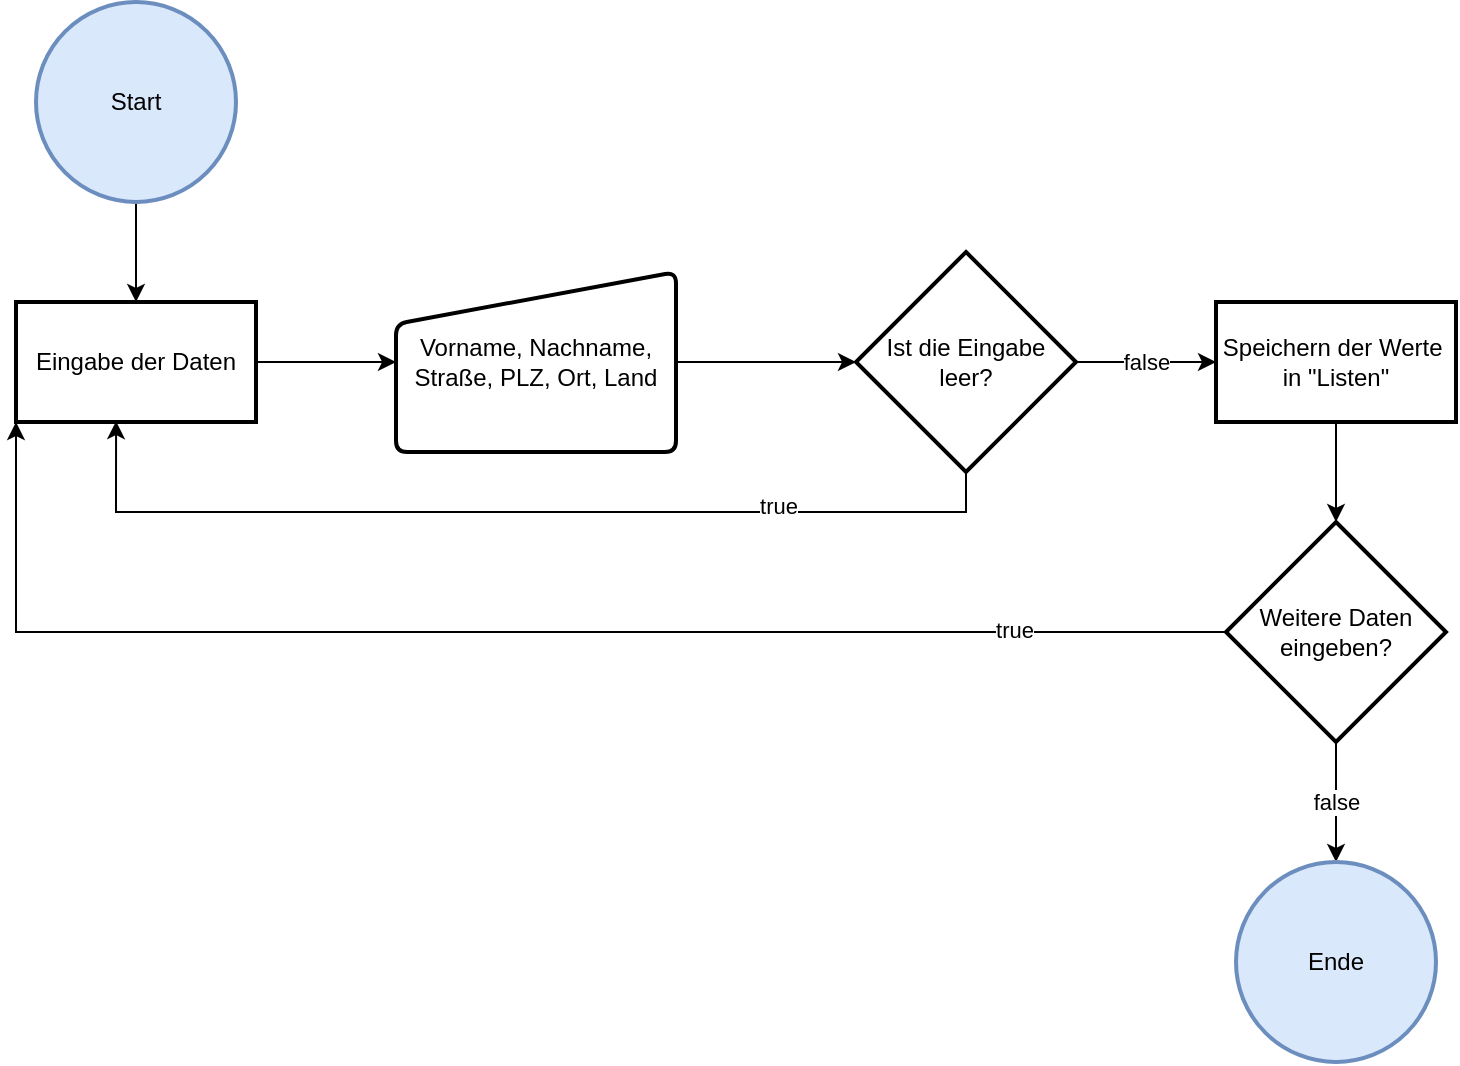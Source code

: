 <mxfile version="19.0.1" type="device"><diagram id="_mYUqVibSMzVaXV3l13q" name="Seite-1"><mxGraphModel dx="1038" dy="641" grid="1" gridSize="10" guides="1" tooltips="1" connect="1" arrows="1" fold="1" page="1" pageScale="1" pageWidth="827" pageHeight="1169" math="0" shadow="0"><root><mxCell id="0"/><mxCell id="1" parent="0"/><mxCell id="ARFfM500KmWifLFXX4tV-3" value="" style="edgeStyle=orthogonalEdgeStyle;rounded=0;orthogonalLoop=1;jettySize=auto;html=1;" parent="1" source="ARFfM500KmWifLFXX4tV-1" target="ARFfM500KmWifLFXX4tV-2" edge="1"><mxGeometry relative="1" as="geometry"/></mxCell><mxCell id="ARFfM500KmWifLFXX4tV-1" value="Start" style="strokeWidth=2;html=1;shape=mxgraph.flowchart.start_2;whiteSpace=wrap;fillColor=#dae8fc;strokeColor=#6c8ebf;" parent="1" vertex="1"><mxGeometry x="50" y="40" width="100" height="100" as="geometry"/></mxCell><mxCell id="ARFfM500KmWifLFXX4tV-11" value="" style="edgeStyle=orthogonalEdgeStyle;rounded=0;orthogonalLoop=1;jettySize=auto;html=1;" parent="1" source="ARFfM500KmWifLFXX4tV-2" target="ARFfM500KmWifLFXX4tV-10" edge="1"><mxGeometry relative="1" as="geometry"/></mxCell><mxCell id="ARFfM500KmWifLFXX4tV-2" value="Eingabe der Daten" style="whiteSpace=wrap;html=1;strokeWidth=2;" parent="1" vertex="1"><mxGeometry x="40" y="190" width="120" height="60" as="geometry"/></mxCell><mxCell id="ARFfM500KmWifLFXX4tV-7" value="false" style="edgeStyle=orthogonalEdgeStyle;rounded=0;orthogonalLoop=1;jettySize=auto;html=1;" parent="1" source="ARFfM500KmWifLFXX4tV-4" target="ARFfM500KmWifLFXX4tV-6" edge="1"><mxGeometry relative="1" as="geometry"/></mxCell><mxCell id="ARFfM500KmWifLFXX4tV-13" style="edgeStyle=orthogonalEdgeStyle;rounded=0;orthogonalLoop=1;jettySize=auto;html=1;entryX=0.417;entryY=0.993;entryDx=0;entryDy=0;entryPerimeter=0;exitX=0.5;exitY=1;exitDx=0;exitDy=0;" parent="1" source="ARFfM500KmWifLFXX4tV-4" target="ARFfM500KmWifLFXX4tV-2" edge="1"><mxGeometry relative="1" as="geometry"/></mxCell><mxCell id="ARFfM500KmWifLFXX4tV-14" value="true" style="edgeLabel;html=1;align=center;verticalAlign=middle;resizable=0;points=[];" parent="ARFfM500KmWifLFXX4tV-13" vertex="1" connectable="0"><mxGeometry x="-0.533" y="-3" relative="1" as="geometry"><mxPoint as="offset"/></mxGeometry></mxCell><mxCell id="ARFfM500KmWifLFXX4tV-4" value="Ist die Eingabe leer?" style="rhombus;whiteSpace=wrap;html=1;strokeWidth=2;" parent="1" vertex="1"><mxGeometry x="460" y="165" width="110" height="110" as="geometry"/></mxCell><mxCell id="ARFfM500KmWifLFXX4tV-18" value="" style="edgeStyle=orthogonalEdgeStyle;rounded=0;orthogonalLoop=1;jettySize=auto;html=1;" parent="1" source="ARFfM500KmWifLFXX4tV-6" target="ARFfM500KmWifLFXX4tV-17" edge="1"><mxGeometry relative="1" as="geometry"/></mxCell><mxCell id="ARFfM500KmWifLFXX4tV-6" value="Speichern der Werte&amp;nbsp;&lt;br&gt;in &quot;Listen&quot;" style="whiteSpace=wrap;html=1;strokeWidth=2;" parent="1" vertex="1"><mxGeometry x="640" y="190" width="120" height="60" as="geometry"/></mxCell><mxCell id="ARFfM500KmWifLFXX4tV-12" value="" style="edgeStyle=orthogonalEdgeStyle;rounded=0;orthogonalLoop=1;jettySize=auto;html=1;" parent="1" source="ARFfM500KmWifLFXX4tV-10" target="ARFfM500KmWifLFXX4tV-4" edge="1"><mxGeometry relative="1" as="geometry"/></mxCell><mxCell id="ARFfM500KmWifLFXX4tV-10" value="Vorname, Nachname, Straße, PLZ, Ort, Land" style="html=1;strokeWidth=2;shape=manualInput;whiteSpace=wrap;rounded=1;size=26;arcSize=11;" parent="1" vertex="1"><mxGeometry x="230" y="175" width="140" height="90" as="geometry"/></mxCell><mxCell id="ARFfM500KmWifLFXX4tV-20" value="false" style="edgeStyle=orthogonalEdgeStyle;rounded=0;orthogonalLoop=1;jettySize=auto;html=1;" parent="1" source="ARFfM500KmWifLFXX4tV-17" target="ARFfM500KmWifLFXX4tV-19" edge="1"><mxGeometry relative="1" as="geometry"/></mxCell><mxCell id="ARFfM500KmWifLFXX4tV-21" style="edgeStyle=orthogonalEdgeStyle;rounded=0;orthogonalLoop=1;jettySize=auto;html=1;entryX=0;entryY=1;entryDx=0;entryDy=0;" parent="1" source="ARFfM500KmWifLFXX4tV-17" target="ARFfM500KmWifLFXX4tV-2" edge="1"><mxGeometry relative="1" as="geometry"/></mxCell><mxCell id="ARFfM500KmWifLFXX4tV-22" value="true" style="edgeLabel;html=1;align=center;verticalAlign=middle;resizable=0;points=[];" parent="ARFfM500KmWifLFXX4tV-21" vertex="1" connectable="0"><mxGeometry x="-0.7" y="-1" relative="1" as="geometry"><mxPoint as="offset"/></mxGeometry></mxCell><mxCell id="ARFfM500KmWifLFXX4tV-17" value="Weitere Daten eingeben?" style="rhombus;whiteSpace=wrap;html=1;strokeWidth=2;" parent="1" vertex="1"><mxGeometry x="645" y="300" width="110" height="110" as="geometry"/></mxCell><mxCell id="ARFfM500KmWifLFXX4tV-19" value="Ende" style="strokeWidth=2;html=1;shape=mxgraph.flowchart.start_2;whiteSpace=wrap;fillColor=#dae8fc;strokeColor=#6c8ebf;" parent="1" vertex="1"><mxGeometry x="650" y="470" width="100" height="100" as="geometry"/></mxCell></root></mxGraphModel></diagram></mxfile>